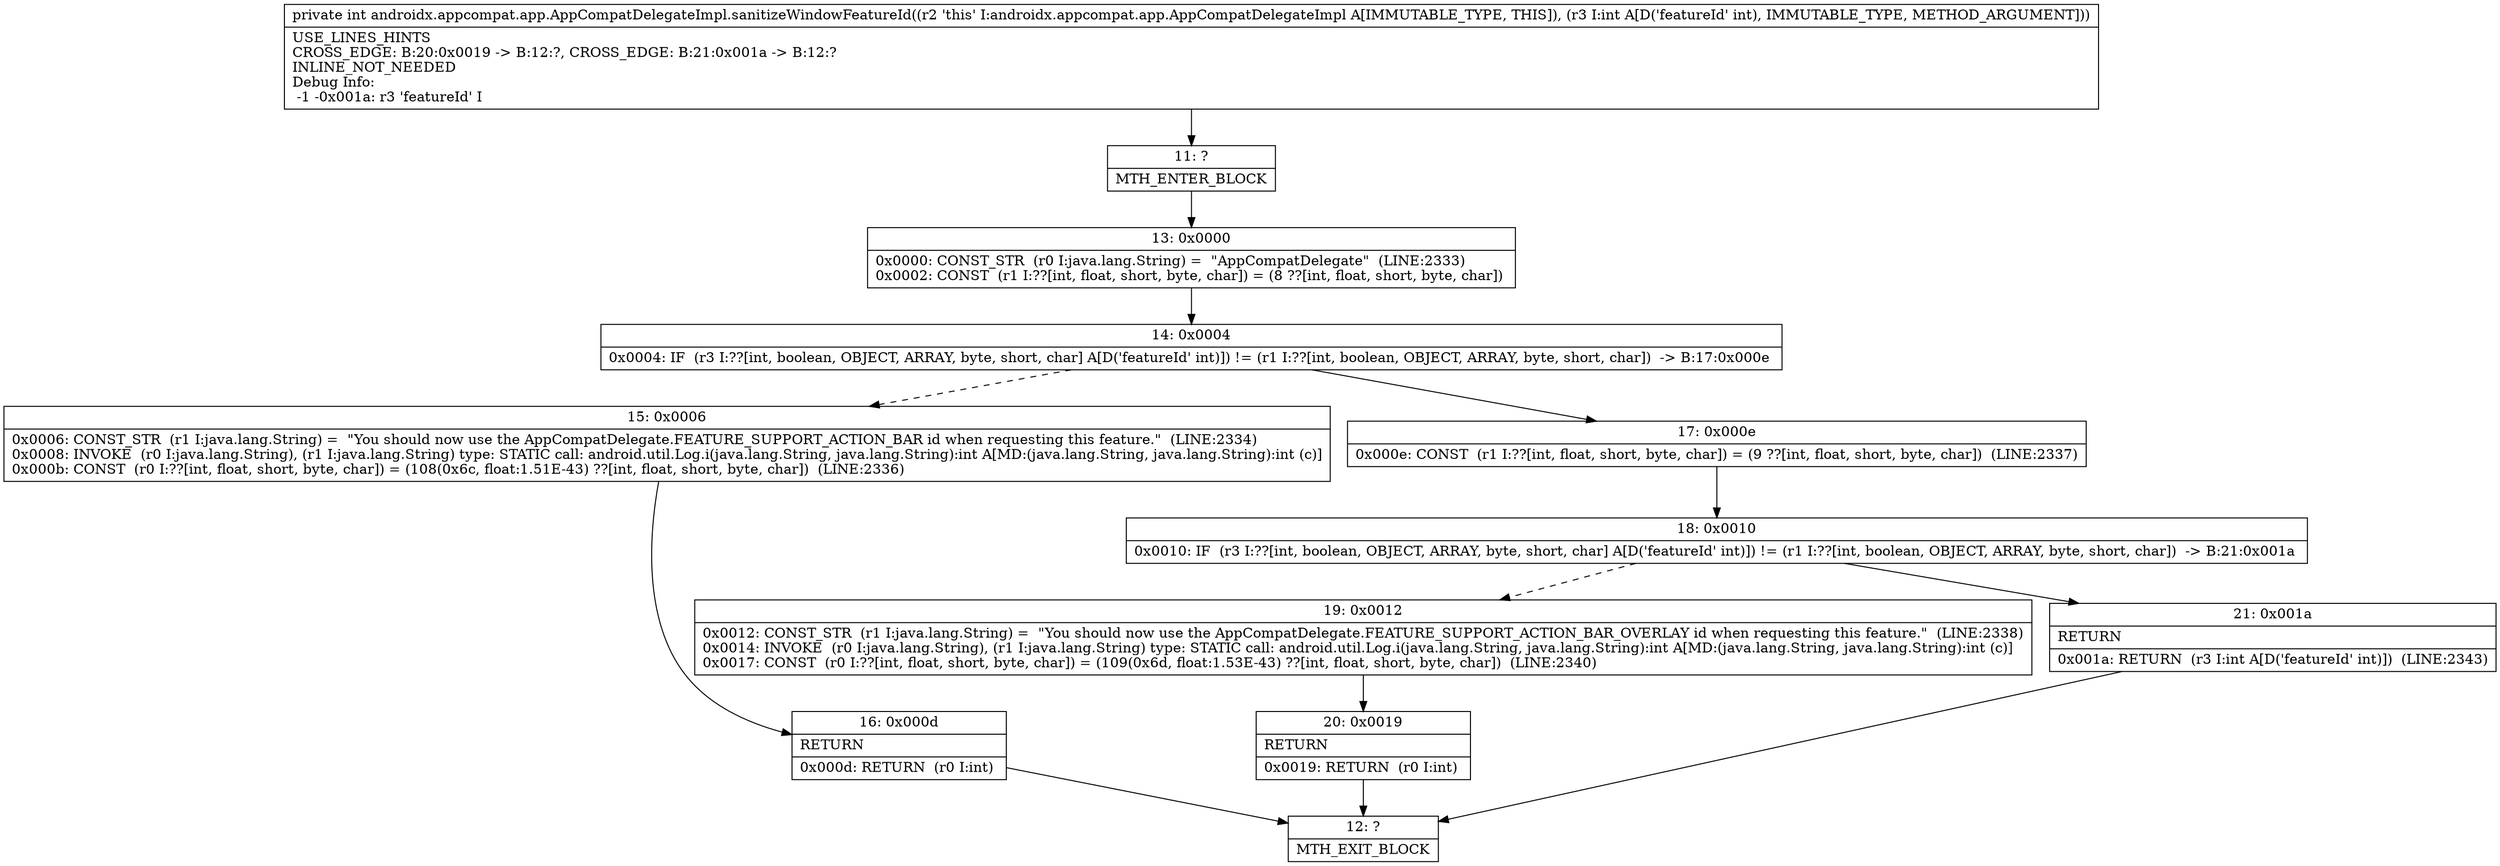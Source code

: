digraph "CFG forandroidx.appcompat.app.AppCompatDelegateImpl.sanitizeWindowFeatureId(I)I" {
Node_11 [shape=record,label="{11\:\ ?|MTH_ENTER_BLOCK\l}"];
Node_13 [shape=record,label="{13\:\ 0x0000|0x0000: CONST_STR  (r0 I:java.lang.String) =  \"AppCompatDelegate\"  (LINE:2333)\l0x0002: CONST  (r1 I:??[int, float, short, byte, char]) = (8 ??[int, float, short, byte, char]) \l}"];
Node_14 [shape=record,label="{14\:\ 0x0004|0x0004: IF  (r3 I:??[int, boolean, OBJECT, ARRAY, byte, short, char] A[D('featureId' int)]) != (r1 I:??[int, boolean, OBJECT, ARRAY, byte, short, char])  \-\> B:17:0x000e \l}"];
Node_15 [shape=record,label="{15\:\ 0x0006|0x0006: CONST_STR  (r1 I:java.lang.String) =  \"You should now use the AppCompatDelegate.FEATURE_SUPPORT_ACTION_BAR id when requesting this feature.\"  (LINE:2334)\l0x0008: INVOKE  (r0 I:java.lang.String), (r1 I:java.lang.String) type: STATIC call: android.util.Log.i(java.lang.String, java.lang.String):int A[MD:(java.lang.String, java.lang.String):int (c)]\l0x000b: CONST  (r0 I:??[int, float, short, byte, char]) = (108(0x6c, float:1.51E\-43) ??[int, float, short, byte, char])  (LINE:2336)\l}"];
Node_16 [shape=record,label="{16\:\ 0x000d|RETURN\l|0x000d: RETURN  (r0 I:int) \l}"];
Node_12 [shape=record,label="{12\:\ ?|MTH_EXIT_BLOCK\l}"];
Node_17 [shape=record,label="{17\:\ 0x000e|0x000e: CONST  (r1 I:??[int, float, short, byte, char]) = (9 ??[int, float, short, byte, char])  (LINE:2337)\l}"];
Node_18 [shape=record,label="{18\:\ 0x0010|0x0010: IF  (r3 I:??[int, boolean, OBJECT, ARRAY, byte, short, char] A[D('featureId' int)]) != (r1 I:??[int, boolean, OBJECT, ARRAY, byte, short, char])  \-\> B:21:0x001a \l}"];
Node_19 [shape=record,label="{19\:\ 0x0012|0x0012: CONST_STR  (r1 I:java.lang.String) =  \"You should now use the AppCompatDelegate.FEATURE_SUPPORT_ACTION_BAR_OVERLAY id when requesting this feature.\"  (LINE:2338)\l0x0014: INVOKE  (r0 I:java.lang.String), (r1 I:java.lang.String) type: STATIC call: android.util.Log.i(java.lang.String, java.lang.String):int A[MD:(java.lang.String, java.lang.String):int (c)]\l0x0017: CONST  (r0 I:??[int, float, short, byte, char]) = (109(0x6d, float:1.53E\-43) ??[int, float, short, byte, char])  (LINE:2340)\l}"];
Node_20 [shape=record,label="{20\:\ 0x0019|RETURN\l|0x0019: RETURN  (r0 I:int) \l}"];
Node_21 [shape=record,label="{21\:\ 0x001a|RETURN\l|0x001a: RETURN  (r3 I:int A[D('featureId' int)])  (LINE:2343)\l}"];
MethodNode[shape=record,label="{private int androidx.appcompat.app.AppCompatDelegateImpl.sanitizeWindowFeatureId((r2 'this' I:androidx.appcompat.app.AppCompatDelegateImpl A[IMMUTABLE_TYPE, THIS]), (r3 I:int A[D('featureId' int), IMMUTABLE_TYPE, METHOD_ARGUMENT]))  | USE_LINES_HINTS\lCROSS_EDGE: B:20:0x0019 \-\> B:12:?, CROSS_EDGE: B:21:0x001a \-\> B:12:?\lINLINE_NOT_NEEDED\lDebug Info:\l  \-1 \-0x001a: r3 'featureId' I\l}"];
MethodNode -> Node_11;Node_11 -> Node_13;
Node_13 -> Node_14;
Node_14 -> Node_15[style=dashed];
Node_14 -> Node_17;
Node_15 -> Node_16;
Node_16 -> Node_12;
Node_17 -> Node_18;
Node_18 -> Node_19[style=dashed];
Node_18 -> Node_21;
Node_19 -> Node_20;
Node_20 -> Node_12;
Node_21 -> Node_12;
}

